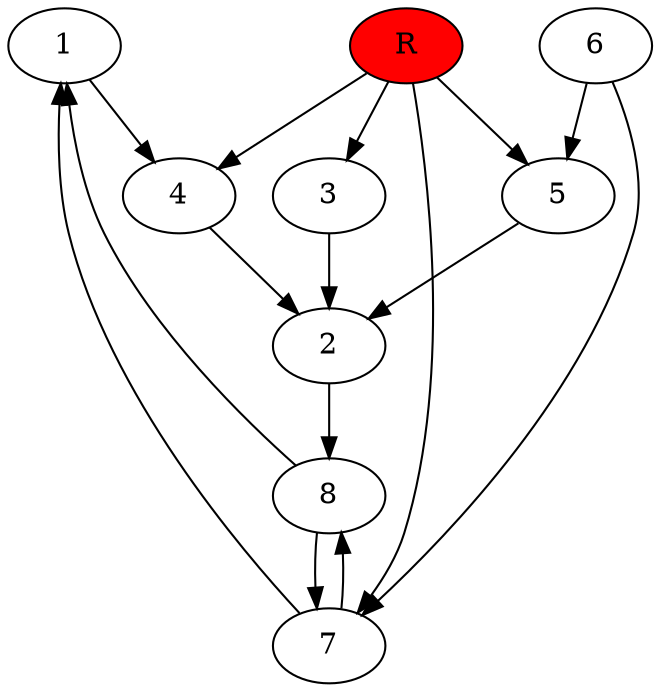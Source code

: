 digraph prb66655 {
	1
	2
	3
	4
	5
	6
	7
	8
	R [fillcolor="#ff0000" style=filled]
	1 -> 4
	2 -> 8
	3 -> 2
	4 -> 2
	5 -> 2
	6 -> 5
	6 -> 7
	7 -> 1
	7 -> 8
	8 -> 1
	8 -> 7
	R -> 3
	R -> 4
	R -> 5
	R -> 7
}
